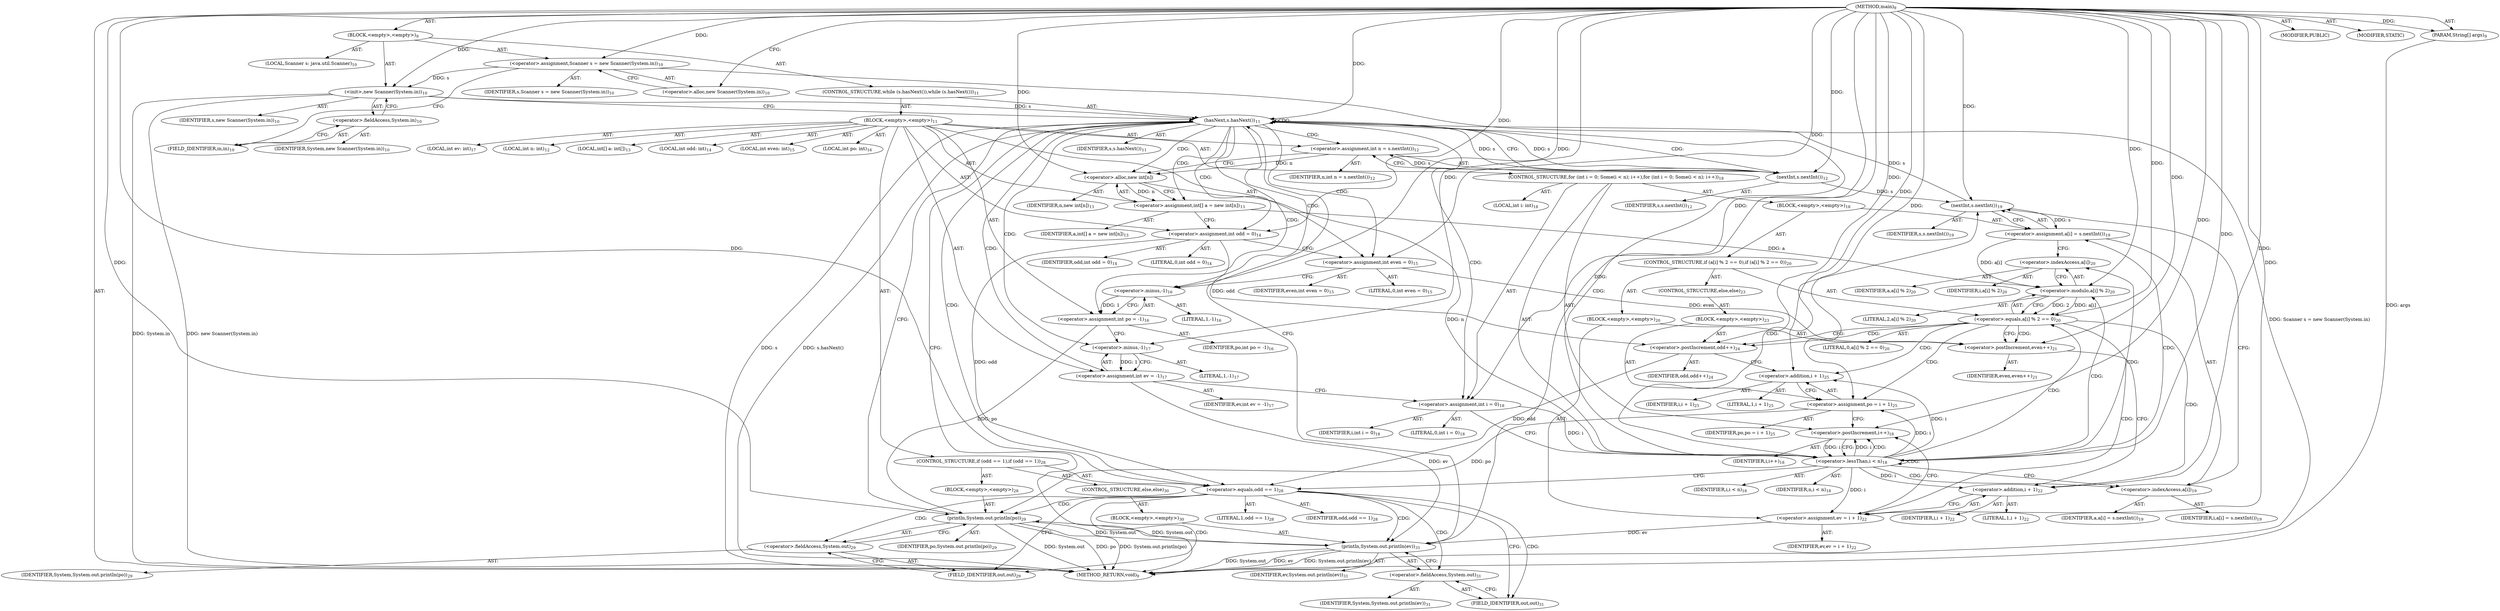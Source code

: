 digraph "main" {  
"19" [label = <(METHOD,main)<SUB>9</SUB>> ]
"20" [label = <(PARAM,String[] args)<SUB>9</SUB>> ]
"21" [label = <(BLOCK,&lt;empty&gt;,&lt;empty&gt;)<SUB>9</SUB>> ]
"4" [label = <(LOCAL,Scanner s: java.util.Scanner)<SUB>10</SUB>> ]
"22" [label = <(&lt;operator&gt;.assignment,Scanner s = new Scanner(System.in))<SUB>10</SUB>> ]
"23" [label = <(IDENTIFIER,s,Scanner s = new Scanner(System.in))<SUB>10</SUB>> ]
"24" [label = <(&lt;operator&gt;.alloc,new Scanner(System.in))<SUB>10</SUB>> ]
"25" [label = <(&lt;init&gt;,new Scanner(System.in))<SUB>10</SUB>> ]
"3" [label = <(IDENTIFIER,s,new Scanner(System.in))<SUB>10</SUB>> ]
"26" [label = <(&lt;operator&gt;.fieldAccess,System.in)<SUB>10</SUB>> ]
"27" [label = <(IDENTIFIER,System,new Scanner(System.in))<SUB>10</SUB>> ]
"28" [label = <(FIELD_IDENTIFIER,in,in)<SUB>10</SUB>> ]
"29" [label = <(CONTROL_STRUCTURE,while (s.hasNext()),while (s.hasNext()))<SUB>11</SUB>> ]
"30" [label = <(hasNext,s.hasNext())<SUB>11</SUB>> ]
"31" [label = <(IDENTIFIER,s,s.hasNext())<SUB>11</SUB>> ]
"32" [label = <(BLOCK,&lt;empty&gt;,&lt;empty&gt;)<SUB>11</SUB>> ]
"33" [label = <(LOCAL,int n: int)<SUB>12</SUB>> ]
"34" [label = <(&lt;operator&gt;.assignment,int n = s.nextInt())<SUB>12</SUB>> ]
"35" [label = <(IDENTIFIER,n,int n = s.nextInt())<SUB>12</SUB>> ]
"36" [label = <(nextInt,s.nextInt())<SUB>12</SUB>> ]
"37" [label = <(IDENTIFIER,s,s.nextInt())<SUB>12</SUB>> ]
"38" [label = <(LOCAL,int[] a: int[])<SUB>13</SUB>> ]
"39" [label = <(&lt;operator&gt;.assignment,int[] a = new int[n])<SUB>13</SUB>> ]
"40" [label = <(IDENTIFIER,a,int[] a = new int[n])<SUB>13</SUB>> ]
"41" [label = <(&lt;operator&gt;.alloc,new int[n])> ]
"42" [label = <(IDENTIFIER,n,new int[n])<SUB>13</SUB>> ]
"43" [label = <(LOCAL,int odd: int)<SUB>14</SUB>> ]
"44" [label = <(&lt;operator&gt;.assignment,int odd = 0)<SUB>14</SUB>> ]
"45" [label = <(IDENTIFIER,odd,int odd = 0)<SUB>14</SUB>> ]
"46" [label = <(LITERAL,0,int odd = 0)<SUB>14</SUB>> ]
"47" [label = <(LOCAL,int even: int)<SUB>15</SUB>> ]
"48" [label = <(&lt;operator&gt;.assignment,int even = 0)<SUB>15</SUB>> ]
"49" [label = <(IDENTIFIER,even,int even = 0)<SUB>15</SUB>> ]
"50" [label = <(LITERAL,0,int even = 0)<SUB>15</SUB>> ]
"51" [label = <(LOCAL,int po: int)<SUB>16</SUB>> ]
"52" [label = <(&lt;operator&gt;.assignment,int po = -1)<SUB>16</SUB>> ]
"53" [label = <(IDENTIFIER,po,int po = -1)<SUB>16</SUB>> ]
"54" [label = <(&lt;operator&gt;.minus,-1)<SUB>16</SUB>> ]
"55" [label = <(LITERAL,1,-1)<SUB>16</SUB>> ]
"56" [label = <(LOCAL,int ev: int)<SUB>17</SUB>> ]
"57" [label = <(&lt;operator&gt;.assignment,int ev = -1)<SUB>17</SUB>> ]
"58" [label = <(IDENTIFIER,ev,int ev = -1)<SUB>17</SUB>> ]
"59" [label = <(&lt;operator&gt;.minus,-1)<SUB>17</SUB>> ]
"60" [label = <(LITERAL,1,-1)<SUB>17</SUB>> ]
"61" [label = <(CONTROL_STRUCTURE,for (int i = 0; Some(i &lt; n); i++),for (int i = 0; Some(i &lt; n); i++))<SUB>18</SUB>> ]
"62" [label = <(LOCAL,int i: int)<SUB>18</SUB>> ]
"63" [label = <(&lt;operator&gt;.assignment,int i = 0)<SUB>18</SUB>> ]
"64" [label = <(IDENTIFIER,i,int i = 0)<SUB>18</SUB>> ]
"65" [label = <(LITERAL,0,int i = 0)<SUB>18</SUB>> ]
"66" [label = <(&lt;operator&gt;.lessThan,i &lt; n)<SUB>18</SUB>> ]
"67" [label = <(IDENTIFIER,i,i &lt; n)<SUB>18</SUB>> ]
"68" [label = <(IDENTIFIER,n,i &lt; n)<SUB>18</SUB>> ]
"69" [label = <(&lt;operator&gt;.postIncrement,i++)<SUB>18</SUB>> ]
"70" [label = <(IDENTIFIER,i,i++)<SUB>18</SUB>> ]
"71" [label = <(BLOCK,&lt;empty&gt;,&lt;empty&gt;)<SUB>18</SUB>> ]
"72" [label = <(&lt;operator&gt;.assignment,a[i] = s.nextInt())<SUB>19</SUB>> ]
"73" [label = <(&lt;operator&gt;.indexAccess,a[i])<SUB>19</SUB>> ]
"74" [label = <(IDENTIFIER,a,a[i] = s.nextInt())<SUB>19</SUB>> ]
"75" [label = <(IDENTIFIER,i,a[i] = s.nextInt())<SUB>19</SUB>> ]
"76" [label = <(nextInt,s.nextInt())<SUB>19</SUB>> ]
"77" [label = <(IDENTIFIER,s,s.nextInt())<SUB>19</SUB>> ]
"78" [label = <(CONTROL_STRUCTURE,if (a[i] % 2 == 0),if (a[i] % 2 == 0))<SUB>20</SUB>> ]
"79" [label = <(&lt;operator&gt;.equals,a[i] % 2 == 0)<SUB>20</SUB>> ]
"80" [label = <(&lt;operator&gt;.modulo,a[i] % 2)<SUB>20</SUB>> ]
"81" [label = <(&lt;operator&gt;.indexAccess,a[i])<SUB>20</SUB>> ]
"82" [label = <(IDENTIFIER,a,a[i] % 2)<SUB>20</SUB>> ]
"83" [label = <(IDENTIFIER,i,a[i] % 2)<SUB>20</SUB>> ]
"84" [label = <(LITERAL,2,a[i] % 2)<SUB>20</SUB>> ]
"85" [label = <(LITERAL,0,a[i] % 2 == 0)<SUB>20</SUB>> ]
"86" [label = <(BLOCK,&lt;empty&gt;,&lt;empty&gt;)<SUB>20</SUB>> ]
"87" [label = <(&lt;operator&gt;.postIncrement,even++)<SUB>21</SUB>> ]
"88" [label = <(IDENTIFIER,even,even++)<SUB>21</SUB>> ]
"89" [label = <(&lt;operator&gt;.assignment,ev = i + 1)<SUB>22</SUB>> ]
"90" [label = <(IDENTIFIER,ev,ev = i + 1)<SUB>22</SUB>> ]
"91" [label = <(&lt;operator&gt;.addition,i + 1)<SUB>22</SUB>> ]
"92" [label = <(IDENTIFIER,i,i + 1)<SUB>22</SUB>> ]
"93" [label = <(LITERAL,1,i + 1)<SUB>22</SUB>> ]
"94" [label = <(CONTROL_STRUCTURE,else,else)<SUB>23</SUB>> ]
"95" [label = <(BLOCK,&lt;empty&gt;,&lt;empty&gt;)<SUB>23</SUB>> ]
"96" [label = <(&lt;operator&gt;.postIncrement,odd++)<SUB>24</SUB>> ]
"97" [label = <(IDENTIFIER,odd,odd++)<SUB>24</SUB>> ]
"98" [label = <(&lt;operator&gt;.assignment,po = i + 1)<SUB>25</SUB>> ]
"99" [label = <(IDENTIFIER,po,po = i + 1)<SUB>25</SUB>> ]
"100" [label = <(&lt;operator&gt;.addition,i + 1)<SUB>25</SUB>> ]
"101" [label = <(IDENTIFIER,i,i + 1)<SUB>25</SUB>> ]
"102" [label = <(LITERAL,1,i + 1)<SUB>25</SUB>> ]
"103" [label = <(CONTROL_STRUCTURE,if (odd == 1),if (odd == 1))<SUB>28</SUB>> ]
"104" [label = <(&lt;operator&gt;.equals,odd == 1)<SUB>28</SUB>> ]
"105" [label = <(IDENTIFIER,odd,odd == 1)<SUB>28</SUB>> ]
"106" [label = <(LITERAL,1,odd == 1)<SUB>28</SUB>> ]
"107" [label = <(BLOCK,&lt;empty&gt;,&lt;empty&gt;)<SUB>28</SUB>> ]
"108" [label = <(println,System.out.println(po))<SUB>29</SUB>> ]
"109" [label = <(&lt;operator&gt;.fieldAccess,System.out)<SUB>29</SUB>> ]
"110" [label = <(IDENTIFIER,System,System.out.println(po))<SUB>29</SUB>> ]
"111" [label = <(FIELD_IDENTIFIER,out,out)<SUB>29</SUB>> ]
"112" [label = <(IDENTIFIER,po,System.out.println(po))<SUB>29</SUB>> ]
"113" [label = <(CONTROL_STRUCTURE,else,else)<SUB>30</SUB>> ]
"114" [label = <(BLOCK,&lt;empty&gt;,&lt;empty&gt;)<SUB>30</SUB>> ]
"115" [label = <(println,System.out.println(ev))<SUB>31</SUB>> ]
"116" [label = <(&lt;operator&gt;.fieldAccess,System.out)<SUB>31</SUB>> ]
"117" [label = <(IDENTIFIER,System,System.out.println(ev))<SUB>31</SUB>> ]
"118" [label = <(FIELD_IDENTIFIER,out,out)<SUB>31</SUB>> ]
"119" [label = <(IDENTIFIER,ev,System.out.println(ev))<SUB>31</SUB>> ]
"120" [label = <(MODIFIER,PUBLIC)> ]
"121" [label = <(MODIFIER,STATIC)> ]
"122" [label = <(METHOD_RETURN,void)<SUB>9</SUB>> ]
  "19" -> "20"  [ label = "AST: "] 
  "19" -> "21"  [ label = "AST: "] 
  "19" -> "120"  [ label = "AST: "] 
  "19" -> "121"  [ label = "AST: "] 
  "19" -> "122"  [ label = "AST: "] 
  "21" -> "4"  [ label = "AST: "] 
  "21" -> "22"  [ label = "AST: "] 
  "21" -> "25"  [ label = "AST: "] 
  "21" -> "29"  [ label = "AST: "] 
  "22" -> "23"  [ label = "AST: "] 
  "22" -> "24"  [ label = "AST: "] 
  "25" -> "3"  [ label = "AST: "] 
  "25" -> "26"  [ label = "AST: "] 
  "26" -> "27"  [ label = "AST: "] 
  "26" -> "28"  [ label = "AST: "] 
  "29" -> "30"  [ label = "AST: "] 
  "29" -> "32"  [ label = "AST: "] 
  "30" -> "31"  [ label = "AST: "] 
  "32" -> "33"  [ label = "AST: "] 
  "32" -> "34"  [ label = "AST: "] 
  "32" -> "38"  [ label = "AST: "] 
  "32" -> "39"  [ label = "AST: "] 
  "32" -> "43"  [ label = "AST: "] 
  "32" -> "44"  [ label = "AST: "] 
  "32" -> "47"  [ label = "AST: "] 
  "32" -> "48"  [ label = "AST: "] 
  "32" -> "51"  [ label = "AST: "] 
  "32" -> "52"  [ label = "AST: "] 
  "32" -> "56"  [ label = "AST: "] 
  "32" -> "57"  [ label = "AST: "] 
  "32" -> "61"  [ label = "AST: "] 
  "32" -> "103"  [ label = "AST: "] 
  "34" -> "35"  [ label = "AST: "] 
  "34" -> "36"  [ label = "AST: "] 
  "36" -> "37"  [ label = "AST: "] 
  "39" -> "40"  [ label = "AST: "] 
  "39" -> "41"  [ label = "AST: "] 
  "41" -> "42"  [ label = "AST: "] 
  "44" -> "45"  [ label = "AST: "] 
  "44" -> "46"  [ label = "AST: "] 
  "48" -> "49"  [ label = "AST: "] 
  "48" -> "50"  [ label = "AST: "] 
  "52" -> "53"  [ label = "AST: "] 
  "52" -> "54"  [ label = "AST: "] 
  "54" -> "55"  [ label = "AST: "] 
  "57" -> "58"  [ label = "AST: "] 
  "57" -> "59"  [ label = "AST: "] 
  "59" -> "60"  [ label = "AST: "] 
  "61" -> "62"  [ label = "AST: "] 
  "61" -> "63"  [ label = "AST: "] 
  "61" -> "66"  [ label = "AST: "] 
  "61" -> "69"  [ label = "AST: "] 
  "61" -> "71"  [ label = "AST: "] 
  "63" -> "64"  [ label = "AST: "] 
  "63" -> "65"  [ label = "AST: "] 
  "66" -> "67"  [ label = "AST: "] 
  "66" -> "68"  [ label = "AST: "] 
  "69" -> "70"  [ label = "AST: "] 
  "71" -> "72"  [ label = "AST: "] 
  "71" -> "78"  [ label = "AST: "] 
  "72" -> "73"  [ label = "AST: "] 
  "72" -> "76"  [ label = "AST: "] 
  "73" -> "74"  [ label = "AST: "] 
  "73" -> "75"  [ label = "AST: "] 
  "76" -> "77"  [ label = "AST: "] 
  "78" -> "79"  [ label = "AST: "] 
  "78" -> "86"  [ label = "AST: "] 
  "78" -> "94"  [ label = "AST: "] 
  "79" -> "80"  [ label = "AST: "] 
  "79" -> "85"  [ label = "AST: "] 
  "80" -> "81"  [ label = "AST: "] 
  "80" -> "84"  [ label = "AST: "] 
  "81" -> "82"  [ label = "AST: "] 
  "81" -> "83"  [ label = "AST: "] 
  "86" -> "87"  [ label = "AST: "] 
  "86" -> "89"  [ label = "AST: "] 
  "87" -> "88"  [ label = "AST: "] 
  "89" -> "90"  [ label = "AST: "] 
  "89" -> "91"  [ label = "AST: "] 
  "91" -> "92"  [ label = "AST: "] 
  "91" -> "93"  [ label = "AST: "] 
  "94" -> "95"  [ label = "AST: "] 
  "95" -> "96"  [ label = "AST: "] 
  "95" -> "98"  [ label = "AST: "] 
  "96" -> "97"  [ label = "AST: "] 
  "98" -> "99"  [ label = "AST: "] 
  "98" -> "100"  [ label = "AST: "] 
  "100" -> "101"  [ label = "AST: "] 
  "100" -> "102"  [ label = "AST: "] 
  "103" -> "104"  [ label = "AST: "] 
  "103" -> "107"  [ label = "AST: "] 
  "103" -> "113"  [ label = "AST: "] 
  "104" -> "105"  [ label = "AST: "] 
  "104" -> "106"  [ label = "AST: "] 
  "107" -> "108"  [ label = "AST: "] 
  "108" -> "109"  [ label = "AST: "] 
  "108" -> "112"  [ label = "AST: "] 
  "109" -> "110"  [ label = "AST: "] 
  "109" -> "111"  [ label = "AST: "] 
  "113" -> "114"  [ label = "AST: "] 
  "114" -> "115"  [ label = "AST: "] 
  "115" -> "116"  [ label = "AST: "] 
  "115" -> "119"  [ label = "AST: "] 
  "116" -> "117"  [ label = "AST: "] 
  "116" -> "118"  [ label = "AST: "] 
  "22" -> "28"  [ label = "CFG: "] 
  "25" -> "30"  [ label = "CFG: "] 
  "24" -> "22"  [ label = "CFG: "] 
  "26" -> "25"  [ label = "CFG: "] 
  "30" -> "122"  [ label = "CFG: "] 
  "30" -> "36"  [ label = "CFG: "] 
  "28" -> "26"  [ label = "CFG: "] 
  "34" -> "41"  [ label = "CFG: "] 
  "39" -> "44"  [ label = "CFG: "] 
  "44" -> "48"  [ label = "CFG: "] 
  "48" -> "54"  [ label = "CFG: "] 
  "52" -> "59"  [ label = "CFG: "] 
  "57" -> "63"  [ label = "CFG: "] 
  "36" -> "34"  [ label = "CFG: "] 
  "41" -> "39"  [ label = "CFG: "] 
  "54" -> "52"  [ label = "CFG: "] 
  "59" -> "57"  [ label = "CFG: "] 
  "63" -> "66"  [ label = "CFG: "] 
  "66" -> "73"  [ label = "CFG: "] 
  "66" -> "104"  [ label = "CFG: "] 
  "69" -> "66"  [ label = "CFG: "] 
  "104" -> "111"  [ label = "CFG: "] 
  "104" -> "118"  [ label = "CFG: "] 
  "72" -> "81"  [ label = "CFG: "] 
  "108" -> "30"  [ label = "CFG: "] 
  "73" -> "76"  [ label = "CFG: "] 
  "76" -> "72"  [ label = "CFG: "] 
  "79" -> "87"  [ label = "CFG: "] 
  "79" -> "96"  [ label = "CFG: "] 
  "109" -> "108"  [ label = "CFG: "] 
  "115" -> "30"  [ label = "CFG: "] 
  "80" -> "79"  [ label = "CFG: "] 
  "87" -> "91"  [ label = "CFG: "] 
  "89" -> "69"  [ label = "CFG: "] 
  "111" -> "109"  [ label = "CFG: "] 
  "116" -> "115"  [ label = "CFG: "] 
  "81" -> "80"  [ label = "CFG: "] 
  "91" -> "89"  [ label = "CFG: "] 
  "96" -> "100"  [ label = "CFG: "] 
  "98" -> "69"  [ label = "CFG: "] 
  "118" -> "116"  [ label = "CFG: "] 
  "100" -> "98"  [ label = "CFG: "] 
  "19" -> "24"  [ label = "CFG: "] 
  "20" -> "122"  [ label = "DDG: args"] 
  "22" -> "122"  [ label = "DDG: Scanner s = new Scanner(System.in)"] 
  "25" -> "122"  [ label = "DDG: System.in"] 
  "25" -> "122"  [ label = "DDG: new Scanner(System.in)"] 
  "30" -> "122"  [ label = "DDG: s"] 
  "30" -> "122"  [ label = "DDG: s.hasNext()"] 
  "115" -> "122"  [ label = "DDG: System.out"] 
  "115" -> "122"  [ label = "DDG: ev"] 
  "115" -> "122"  [ label = "DDG: System.out.println(ev)"] 
  "108" -> "122"  [ label = "DDG: System.out"] 
  "108" -> "122"  [ label = "DDG: po"] 
  "108" -> "122"  [ label = "DDG: System.out.println(po)"] 
  "19" -> "20"  [ label = "DDG: "] 
  "19" -> "22"  [ label = "DDG: "] 
  "22" -> "25"  [ label = "DDG: s"] 
  "19" -> "25"  [ label = "DDG: "] 
  "25" -> "30"  [ label = "DDG: s"] 
  "36" -> "30"  [ label = "DDG: s"] 
  "76" -> "30"  [ label = "DDG: s"] 
  "19" -> "30"  [ label = "DDG: "] 
  "36" -> "34"  [ label = "DDG: s"] 
  "41" -> "39"  [ label = "DDG: n"] 
  "19" -> "44"  [ label = "DDG: "] 
  "19" -> "48"  [ label = "DDG: "] 
  "54" -> "52"  [ label = "DDG: 1"] 
  "59" -> "57"  [ label = "DDG: 1"] 
  "19" -> "63"  [ label = "DDG: "] 
  "30" -> "36"  [ label = "DDG: s"] 
  "19" -> "36"  [ label = "DDG: "] 
  "34" -> "41"  [ label = "DDG: n"] 
  "19" -> "41"  [ label = "DDG: "] 
  "19" -> "54"  [ label = "DDG: "] 
  "19" -> "59"  [ label = "DDG: "] 
  "63" -> "66"  [ label = "DDG: i"] 
  "69" -> "66"  [ label = "DDG: i"] 
  "19" -> "66"  [ label = "DDG: "] 
  "41" -> "66"  [ label = "DDG: n"] 
  "19" -> "69"  [ label = "DDG: "] 
  "66" -> "69"  [ label = "DDG: i"] 
  "76" -> "72"  [ label = "DDG: s"] 
  "44" -> "104"  [ label = "DDG: odd"] 
  "96" -> "104"  [ label = "DDG: odd"] 
  "19" -> "104"  [ label = "DDG: "] 
  "115" -> "108"  [ label = "DDG: System.out"] 
  "52" -> "108"  [ label = "DDG: po"] 
  "98" -> "108"  [ label = "DDG: po"] 
  "19" -> "108"  [ label = "DDG: "] 
  "36" -> "76"  [ label = "DDG: s"] 
  "19" -> "76"  [ label = "DDG: "] 
  "80" -> "79"  [ label = "DDG: a[i]"] 
  "80" -> "79"  [ label = "DDG: 2"] 
  "19" -> "79"  [ label = "DDG: "] 
  "66" -> "89"  [ label = "DDG: i"] 
  "19" -> "89"  [ label = "DDG: "] 
  "108" -> "115"  [ label = "DDG: System.out"] 
  "57" -> "115"  [ label = "DDG: ev"] 
  "89" -> "115"  [ label = "DDG: ev"] 
  "19" -> "115"  [ label = "DDG: "] 
  "39" -> "80"  [ label = "DDG: a"] 
  "72" -> "80"  [ label = "DDG: a[i]"] 
  "19" -> "80"  [ label = "DDG: "] 
  "48" -> "87"  [ label = "DDG: even"] 
  "19" -> "87"  [ label = "DDG: "] 
  "66" -> "98"  [ label = "DDG: i"] 
  "19" -> "98"  [ label = "DDG: "] 
  "66" -> "91"  [ label = "DDG: i"] 
  "19" -> "91"  [ label = "DDG: "] 
  "44" -> "96"  [ label = "DDG: odd"] 
  "19" -> "96"  [ label = "DDG: "] 
  "66" -> "100"  [ label = "DDG: i"] 
  "19" -> "100"  [ label = "DDG: "] 
  "30" -> "30"  [ label = "CDG: "] 
  "30" -> "34"  [ label = "CDG: "] 
  "30" -> "48"  [ label = "CDG: "] 
  "30" -> "57"  [ label = "CDG: "] 
  "30" -> "66"  [ label = "CDG: "] 
  "30" -> "52"  [ label = "CDG: "] 
  "30" -> "104"  [ label = "CDG: "] 
  "30" -> "59"  [ label = "CDG: "] 
  "30" -> "44"  [ label = "CDG: "] 
  "30" -> "54"  [ label = "CDG: "] 
  "30" -> "36"  [ label = "CDG: "] 
  "30" -> "41"  [ label = "CDG: "] 
  "30" -> "63"  [ label = "CDG: "] 
  "30" -> "39"  [ label = "CDG: "] 
  "66" -> "73"  [ label = "CDG: "] 
  "66" -> "66"  [ label = "CDG: "] 
  "66" -> "81"  [ label = "CDG: "] 
  "66" -> "72"  [ label = "CDG: "] 
  "66" -> "69"  [ label = "CDG: "] 
  "66" -> "76"  [ label = "CDG: "] 
  "66" -> "79"  [ label = "CDG: "] 
  "66" -> "80"  [ label = "CDG: "] 
  "104" -> "115"  [ label = "CDG: "] 
  "104" -> "116"  [ label = "CDG: "] 
  "104" -> "118"  [ label = "CDG: "] 
  "104" -> "108"  [ label = "CDG: "] 
  "104" -> "111"  [ label = "CDG: "] 
  "104" -> "109"  [ label = "CDG: "] 
  "79" -> "96"  [ label = "CDG: "] 
  "79" -> "89"  [ label = "CDG: "] 
  "79" -> "98"  [ label = "CDG: "] 
  "79" -> "87"  [ label = "CDG: "] 
  "79" -> "91"  [ label = "CDG: "] 
  "79" -> "100"  [ label = "CDG: "] 
}
